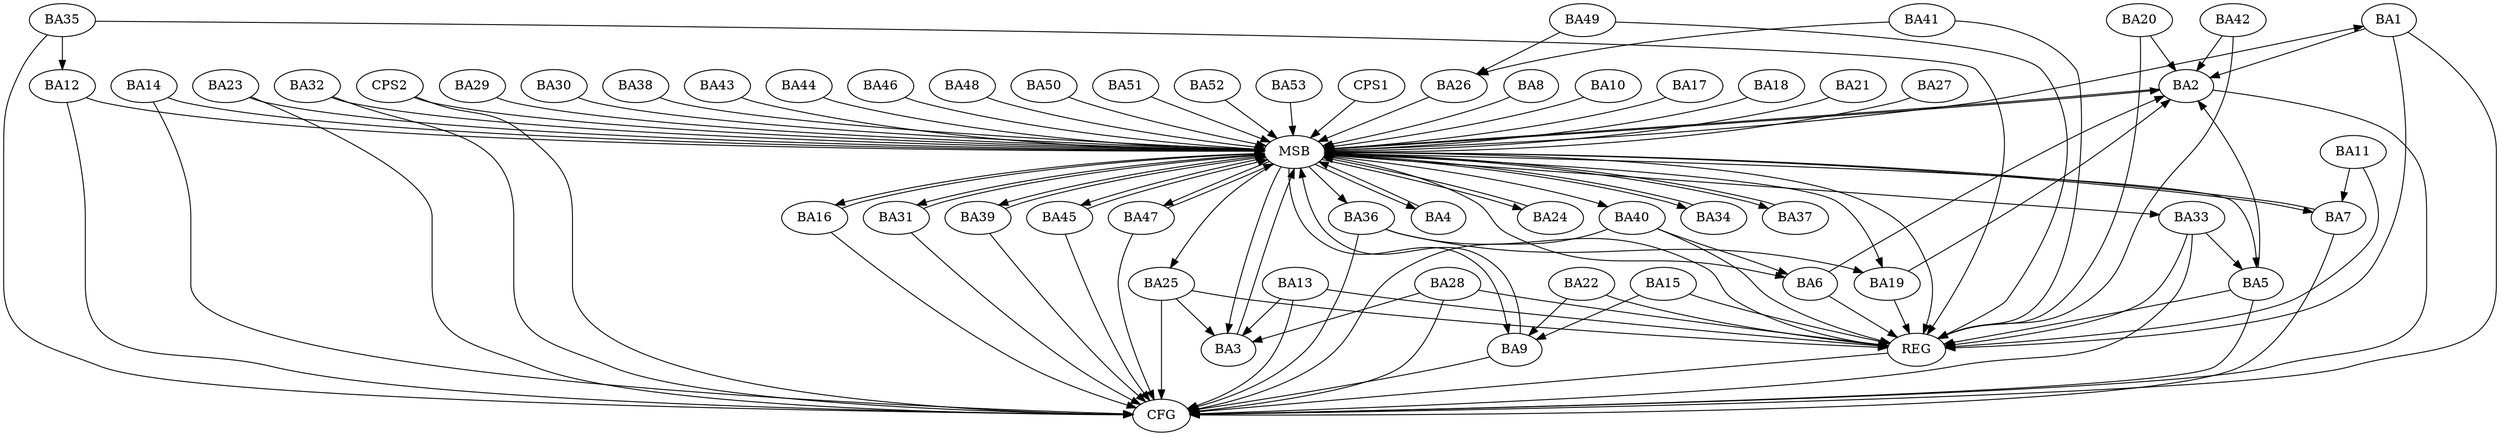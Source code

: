 strict digraph G {
  BA1 [ label="BA1" ];
  BA2 [ label="BA2" ];
  BA3 [ label="BA3" ];
  BA4 [ label="BA4" ];
  BA5 [ label="BA5" ];
  BA6 [ label="BA6" ];
  BA7 [ label="BA7" ];
  BA8 [ label="BA8" ];
  BA9 [ label="BA9" ];
  BA10 [ label="BA10" ];
  BA11 [ label="BA11" ];
  BA12 [ label="BA12" ];
  BA13 [ label="BA13" ];
  BA14 [ label="BA14" ];
  BA15 [ label="BA15" ];
  BA16 [ label="BA16" ];
  BA17 [ label="BA17" ];
  BA18 [ label="BA18" ];
  BA19 [ label="BA19" ];
  BA20 [ label="BA20" ];
  BA21 [ label="BA21" ];
  BA22 [ label="BA22" ];
  BA23 [ label="BA23" ];
  BA24 [ label="BA24" ];
  BA25 [ label="BA25" ];
  BA26 [ label="BA26" ];
  BA27 [ label="BA27" ];
  BA28 [ label="BA28" ];
  BA29 [ label="BA29" ];
  BA30 [ label="BA30" ];
  BA31 [ label="BA31" ];
  BA32 [ label="BA32" ];
  BA33 [ label="BA33" ];
  BA34 [ label="BA34" ];
  BA35 [ label="BA35" ];
  BA36 [ label="BA36" ];
  BA37 [ label="BA37" ];
  BA38 [ label="BA38" ];
  BA39 [ label="BA39" ];
  BA40 [ label="BA40" ];
  BA41 [ label="BA41" ];
  BA42 [ label="BA42" ];
  BA43 [ label="BA43" ];
  BA44 [ label="BA44" ];
  BA45 [ label="BA45" ];
  BA46 [ label="BA46" ];
  BA47 [ label="BA47" ];
  BA48 [ label="BA48" ];
  BA49 [ label="BA49" ];
  BA50 [ label="BA50" ];
  BA51 [ label="BA51" ];
  BA52 [ label="BA52" ];
  BA53 [ label="BA53" ];
  CPS1 [ label="CPS1" ];
  CPS2 [ label="CPS2" ];
  REG [ label="REG" ];
  MSB [ label="MSB" ];
  CFG [ label="CFG" ];
  BA1 -> BA2;
  BA5 -> BA2;
  BA6 -> BA2;
  BA11 -> BA7;
  BA13 -> BA3;
  BA15 -> BA9;
  BA19 -> BA2;
  BA20 -> BA2;
  BA22 -> BA9;
  BA25 -> BA3;
  BA28 -> BA3;
  BA33 -> BA5;
  BA35 -> BA12;
  BA36 -> BA19;
  BA40 -> BA6;
  BA41 -> BA26;
  BA42 -> BA2;
  BA49 -> BA26;
  BA1 -> REG;
  BA5 -> REG;
  BA6 -> REG;
  BA11 -> REG;
  BA13 -> REG;
  BA15 -> REG;
  BA19 -> REG;
  BA20 -> REG;
  BA22 -> REG;
  BA25 -> REG;
  BA28 -> REG;
  BA33 -> REG;
  BA35 -> REG;
  BA36 -> REG;
  BA40 -> REG;
  BA41 -> REG;
  BA42 -> REG;
  BA49 -> REG;
  BA2 -> MSB;
  MSB -> BA1;
  MSB -> REG;
  BA3 -> MSB;
  MSB -> BA2;
  BA4 -> MSB;
  BA7 -> MSB;
  BA8 -> MSB;
  BA9 -> MSB;
  MSB -> BA5;
  BA10 -> MSB;
  MSB -> BA9;
  BA12 -> MSB;
  MSB -> BA6;
  BA14 -> MSB;
  BA16 -> MSB;
  MSB -> BA3;
  BA17 -> MSB;
  BA18 -> MSB;
  BA21 -> MSB;
  BA23 -> MSB;
  BA24 -> MSB;
  BA26 -> MSB;
  MSB -> BA24;
  BA27 -> MSB;
  BA29 -> MSB;
  BA30 -> MSB;
  BA31 -> MSB;
  BA32 -> MSB;
  MSB -> BA19;
  BA34 -> MSB;
  BA37 -> MSB;
  BA38 -> MSB;
  MSB -> BA36;
  BA39 -> MSB;
  MSB -> BA37;
  BA43 -> MSB;
  MSB -> BA40;
  BA44 -> MSB;
  BA45 -> MSB;
  BA46 -> MSB;
  BA47 -> MSB;
  MSB -> BA4;
  BA48 -> MSB;
  BA50 -> MSB;
  MSB -> BA7;
  BA51 -> MSB;
  MSB -> BA31;
  BA52 -> MSB;
  BA53 -> MSB;
  MSB -> BA33;
  CPS1 -> MSB;
  MSB -> BA39;
  MSB -> BA34;
  CPS2 -> MSB;
  MSB -> BA45;
  MSB -> BA47;
  MSB -> BA25;
  MSB -> BA16;
  BA16 -> CFG;
  BA28 -> CFG;
  BA9 -> CFG;
  BA2 -> CFG;
  BA13 -> CFG;
  BA47 -> CFG;
  BA36 -> CFG;
  BA5 -> CFG;
  BA7 -> CFG;
  BA12 -> CFG;
  BA1 -> CFG;
  BA40 -> CFG;
  BA23 -> CFG;
  BA33 -> CFG;
  BA32 -> CFG;
  BA14 -> CFG;
  BA39 -> CFG;
  BA31 -> CFG;
  BA45 -> CFG;
  CPS2 -> CFG;
  BA25 -> CFG;
  BA35 -> CFG;
  REG -> CFG;
}
